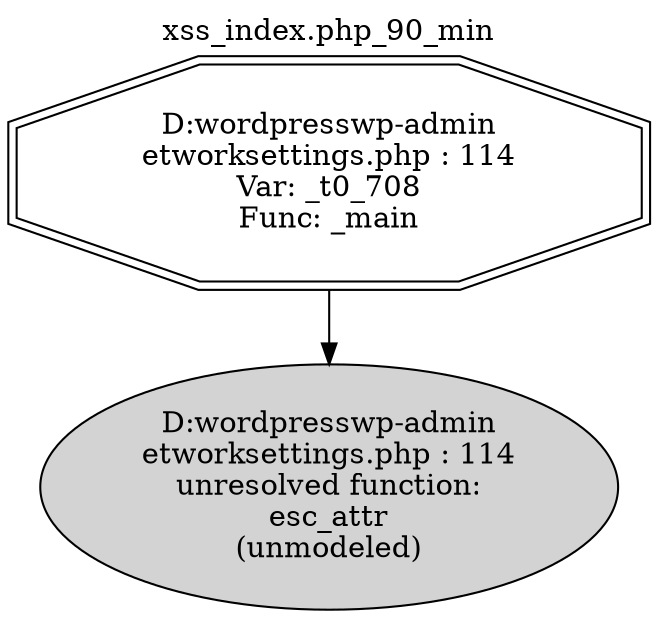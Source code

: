 digraph cfg {
  label="xss_index.php_90_min";
  labelloc=t;
  n1 [shape=doubleoctagon, label="D:\wordpress\wp-admin\network\settings.php : 114\nVar: _t0_708\nFunc: _main\n"];
  n2 [shape=ellipse, label="D:\wordpress\wp-admin\network\settings.php : 114\nunresolved function:\nesc_attr\n(unmodeled)\n",style=filled];
  n1 -> n2;
}
